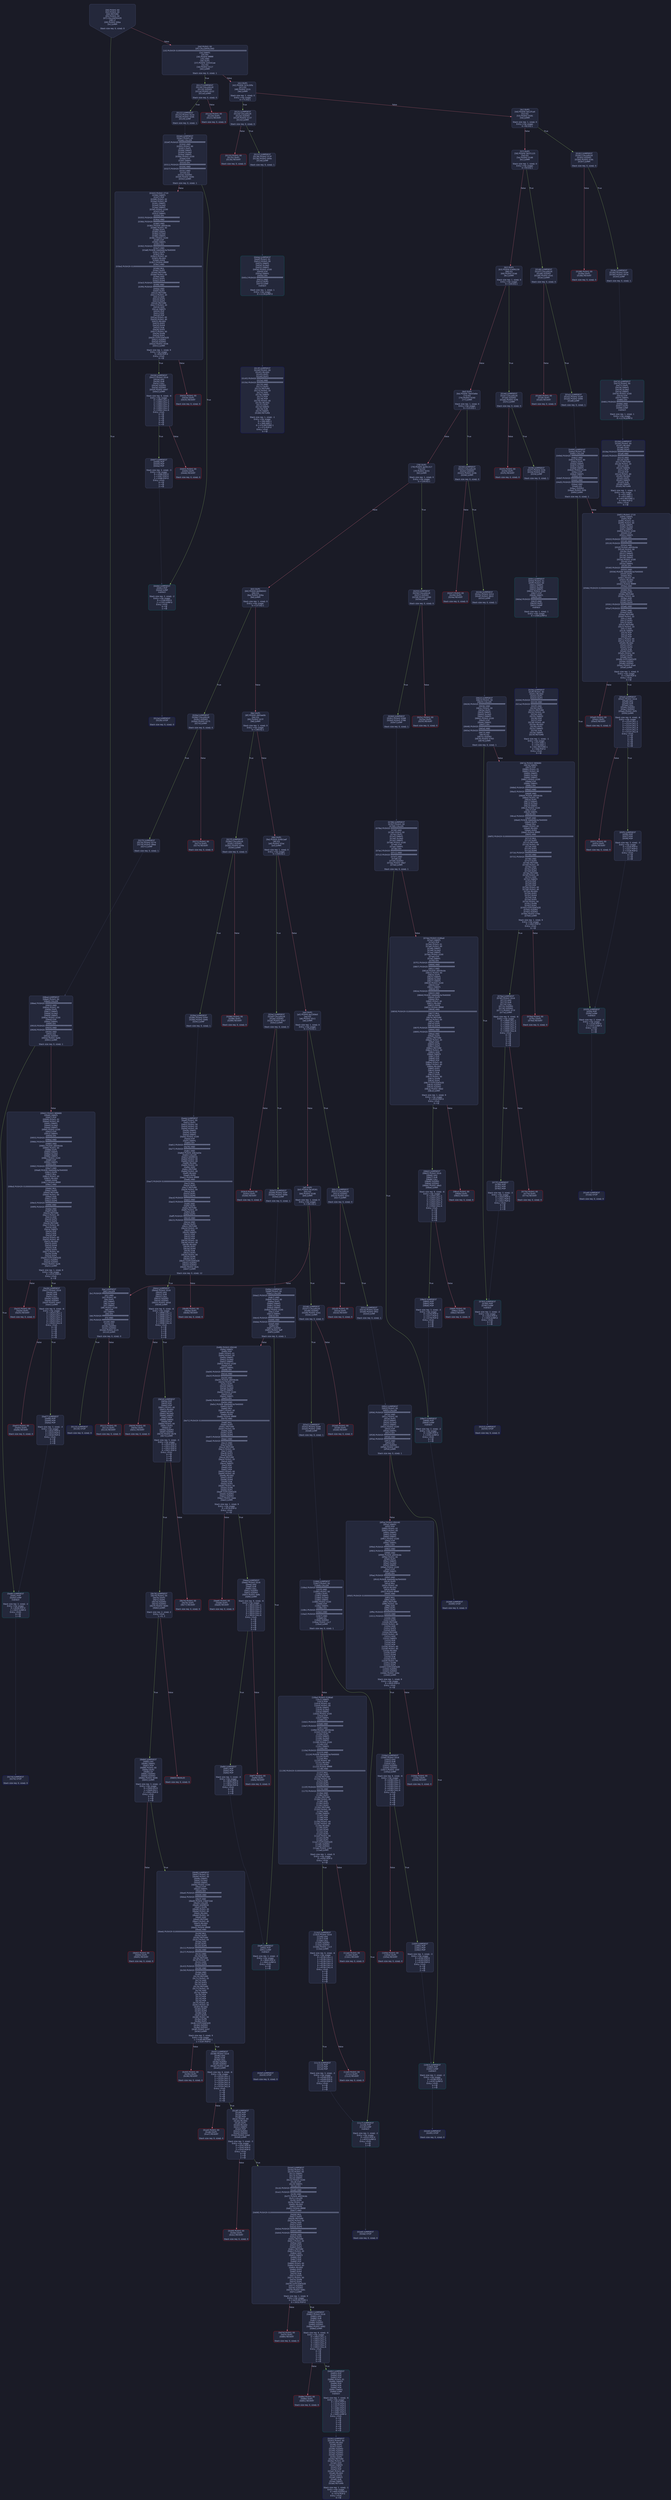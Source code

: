 digraph G {
    node [shape=box, style="filled, rounded", color="#565f89", fontcolor="#c0caf5", fontname="Helvetica", fillcolor="#24283b"];
    edge [color="#414868", fontcolor="#c0caf5", fontname="Helvetica"];
    bgcolor="#1a1b26";
    0 [ label = "[00] PUSH1 60
[02] PUSH1 40
[04] MSTORE
[05] PUSH1 04
[07] CALLDATASIZE
[08] LT
[09] PUSH2 00ba
[0c] JUMPI

Stack size req: 0, sizeΔ: 0
" shape = invhouse]
    1 [ label = "[0d] PUSH1 00
[0f] CALLDATALOAD
[10] PUSH29 0100000000000000000000000000000000000000000000000000000000
[2e] SWAP1
[2f] DIV
[30] PUSH4 ffffffff
[35] AND
[36] DUP1
[37] PUSH4 105541ae
[3c] EQ
[3d] PUSH2 0117
[40] JUMPI

Stack size req: 0, sizeΔ: 1
"]
    2 [ label = "[41] DUP1
[42] PUSH4 323c20fa
[47] EQ
[48] PUSH2 012c
[4b] JUMPI

Stack size req: 1, sizeΔ: 0
Entry->Op usage:
	0->71:EQ:1
"]
    3 [ label = "[4c] DUP1
[4d] PUSH4 4d12fca4
[52] EQ
[53] PUSH2 0181
[56] JUMPI

Stack size req: 1, sizeΔ: 0
Entry->Op usage:
	0->82:EQ:1
"]
    4 [ label = "[57] DUP1
[58] PUSH4 581f1125
[5d] EQ
[5e] PUSH2 01d6
[61] JUMPI

Stack size req: 1, sizeΔ: 0
Entry->Op usage:
	0->93:EQ:1
"]
    5 [ label = "[62] DUP1
[63] PUSH4 636f6159
[68] EQ
[69] PUSH2 01eb
[6c] JUMPI

Stack size req: 1, sizeΔ: 0
Entry->Op usage:
	0->104:EQ:1
"]
    6 [ label = "[6d] DUP1
[6e] PUSH4 7bb43e6e
[73] EQ
[74] PUSH2 0240
[77] JUMPI

Stack size req: 1, sizeΔ: 0
Entry->Op usage:
	0->115:EQ:1
"]
    7 [ label = "[78] DUP1
[79] PUSH4 aa391317
[7e] EQ
[7f] PUSH2 0255
[82] JUMPI

Stack size req: 1, sizeΔ: 0
Entry->Op usage:
	0->126:EQ:1
"]
    8 [ label = "[83] DUP1
[84] PUSH4 bb996043
[89] EQ
[8a] PUSH2 026a
[8d] JUMPI

Stack size req: 1, sizeΔ: 0
Entry->Op usage:
	0->137:EQ:1
"]
    9 [ label = "[8e] DUP1
[8f] PUSH4 c893ae0b
[94] EQ
[95] PUSH2 027f
[98] JUMPI

Stack size req: 1, sizeΔ: 0
Entry->Op usage:
	0->148:EQ:1
"]
    10 [ label = "[99] DUP1
[9a] PUSH4 d34b1aef
[9f] EQ
[a0] PUSH2 02ac
[a3] JUMPI

Stack size req: 1, sizeΔ: 0
Entry->Op usage:
	0->159:EQ:1
"]
    11 [ label = "[a4] DUP1
[a5] PUSH4 ee2269e5
[aa] EQ
[ab] PUSH2 02c1
[ae] JUMPI

Stack size req: 1, sizeΔ: 0
Entry->Op usage:
	0->170:EQ:1
"]
    12 [ label = "[af] DUP1
[b0] PUSH4 f6cdf281
[b5] EQ
[b6] PUSH2 02d6
[b9] JUMPI

Stack size req: 1, sizeΔ: 0
Entry->Op usage:
	0->181:EQ:1
"]
    13 [ label = "[ba] JUMPDEST
[bb] CALLER
[bc] PUSH20 ffffffffffffffffffffffffffffffffffffffff
[d1] AND
[d2] PUSH1 00
[d4] DUP1
[d5] SWAP1
[d6] SLOAD
[d7] SWAP1
[d8] PUSH2 0100
[db] EXP
[dc] SWAP1
[dd] DIV
[de] PUSH20 ffffffffffffffffffffffffffffffffffffffff
[f3] AND
[f4] PUSH20 ffffffffffffffffffffffffffffffffffffffff
[0109] AND
[010a] EQ
[010b] ISZERO
[010c] ISZERO
[010d] PUSH2 0115
[0110] JUMPI

Stack size req: 0, sizeΔ: 0
"]
    14 [ label = "[0111] PUSH1 00
[0113] DUP1
[0114] REVERT

Stack size req: 0, sizeΔ: 0
" color = "red"]
    15 [ label = "[0115] JUMPDEST
[0116] STOP

Stack size req: 0, sizeΔ: 0
" color = "darkblue"]
    16 [ label = "[0117] JUMPDEST
[0118] CALLVALUE
[0119] ISZERO
[011a] PUSH2 0122
[011d] JUMPI

Stack size req: 0, sizeΔ: 0
"]
    17 [ label = "[011e] PUSH1 00
[0120] DUP1
[0121] REVERT

Stack size req: 0, sizeΔ: 0
" color = "red"]
    18 [ label = "[0122] JUMPDEST
[0123] PUSH2 012a
[0126] PUSH2 02eb
[0129] JUMP

Stack size req: 0, sizeΔ: 1
"]
    19 [ label = "[012a] JUMPDEST
[012b] STOP

Stack size req: 0, sizeΔ: 0
" color = "darkblue"]
    20 [ label = "[012c] JUMPDEST
[012d] CALLVALUE
[012e] ISZERO
[012f] PUSH2 0137
[0132] JUMPI

Stack size req: 0, sizeΔ: 0
"]
    21 [ label = "[0133] PUSH1 00
[0135] DUP1
[0136] REVERT

Stack size req: 0, sizeΔ: 0
" color = "red"]
    22 [ label = "[0137] JUMPDEST
[0138] PUSH2 013f
[013b] PUSH2 044e
[013e] JUMP

Stack size req: 0, sizeΔ: 1
"]
    23 [ label = "[013f] JUMPDEST
[0140] PUSH1 40
[0142] MLOAD
[0143] DUP1
[0144] DUP3
[0145] PUSH20 ffffffffffffffffffffffffffffffffffffffff
[015a] AND
[015b] PUSH20 ffffffffffffffffffffffffffffffffffffffff
[0170] AND
[0171] DUP2
[0172] MSTORE
[0173] PUSH1 20
[0175] ADD
[0176] SWAP2
[0177] POP
[0178] POP
[0179] PUSH1 40
[017b] MLOAD
[017c] DUP1
[017d] SWAP2
[017e] SUB
[017f] SWAP1
[0180] RETURN

Stack size req: 1, sizeΔ: -1
Entry->Op usage:
	0->346:AND:1
	0->368:AND:1
	0->370:MSTORE:1
	0->375:POP:0
Entry->Exit:
	0->😵
" color = "darkblue"]
    24 [ label = "[0181] JUMPDEST
[0182] CALLVALUE
[0183] ISZERO
[0184] PUSH2 018c
[0187] JUMPI

Stack size req: 0, sizeΔ: 0
"]
    25 [ label = "[0188] PUSH1 00
[018a] DUP1
[018b] REVERT

Stack size req: 0, sizeΔ: 0
" color = "red"]
    26 [ label = "[018c] JUMPDEST
[018d] PUSH2 0194
[0190] PUSH2 0474
[0193] JUMP

Stack size req: 0, sizeΔ: 1
"]
    27 [ label = "[0194] JUMPDEST
[0195] PUSH1 40
[0197] MLOAD
[0198] DUP1
[0199] DUP3
[019a] PUSH20 ffffffffffffffffffffffffffffffffffffffff
[01af] AND
[01b0] PUSH20 ffffffffffffffffffffffffffffffffffffffff
[01c5] AND
[01c6] DUP2
[01c7] MSTORE
[01c8] PUSH1 20
[01ca] ADD
[01cb] SWAP2
[01cc] POP
[01cd] POP
[01ce] PUSH1 40
[01d0] MLOAD
[01d1] DUP1
[01d2] SWAP2
[01d3] SUB
[01d4] SWAP1
[01d5] RETURN

Stack size req: 1, sizeΔ: -1
Entry->Op usage:
	0->431:AND:1
	0->453:AND:1
	0->455:MSTORE:1
	0->460:POP:0
Entry->Exit:
	0->😵
" color = "darkblue"]
    28 [ label = "[01d6] JUMPDEST
[01d7] CALLVALUE
[01d8] ISZERO
[01d9] PUSH2 01e1
[01dc] JUMPI

Stack size req: 0, sizeΔ: 0
"]
    29 [ label = "[01dd] PUSH1 00
[01df] DUP1
[01e0] REVERT

Stack size req: 0, sizeΔ: 0
" color = "red"]
    30 [ label = "[01e1] JUMPDEST
[01e2] PUSH2 01e9
[01e5] PUSH2 0499
[01e8] JUMP

Stack size req: 0, sizeΔ: 1
"]
    31 [ label = "[01e9] JUMPDEST
[01ea] STOP

Stack size req: 0, sizeΔ: 0
" color = "darkblue"]
    32 [ label = "[01eb] JUMPDEST
[01ec] CALLVALUE
[01ed] ISZERO
[01ee] PUSH2 01f6
[01f1] JUMPI

Stack size req: 0, sizeΔ: 0
"]
    33 [ label = "[01f2] PUSH1 00
[01f4] DUP1
[01f5] REVERT

Stack size req: 0, sizeΔ: 0
" color = "red"]
    34 [ label = "[01f6] JUMPDEST
[01f7] PUSH2 01fe
[01fa] PUSH2 05fc
[01fd] JUMP

Stack size req: 0, sizeΔ: 1
"]
    35 [ label = "[01fe] JUMPDEST
[01ff] PUSH1 40
[0201] MLOAD
[0202] DUP1
[0203] DUP3
[0204] PUSH20 ffffffffffffffffffffffffffffffffffffffff
[0219] AND
[021a] PUSH20 ffffffffffffffffffffffffffffffffffffffff
[022f] AND
[0230] DUP2
[0231] MSTORE
[0232] PUSH1 20
[0234] ADD
[0235] SWAP2
[0236] POP
[0237] POP
[0238] PUSH1 40
[023a] MLOAD
[023b] DUP1
[023c] SWAP2
[023d] SUB
[023e] SWAP1
[023f] RETURN

Stack size req: 1, sizeΔ: -1
Entry->Op usage:
	0->537:AND:1
	0->559:AND:1
	0->561:MSTORE:1
	0->566:POP:0
Entry->Exit:
	0->😵
" color = "darkblue"]
    36 [ label = "[0240] JUMPDEST
[0241] CALLVALUE
[0242] ISZERO
[0243] PUSH2 024b
[0246] JUMPI

Stack size req: 0, sizeΔ: 0
"]
    37 [ label = "[0247] PUSH1 00
[0249] DUP1
[024a] REVERT

Stack size req: 0, sizeΔ: 0
" color = "red"]
    38 [ label = "[024b] JUMPDEST
[024c] PUSH2 0253
[024f] PUSH2 0622
[0252] JUMP

Stack size req: 0, sizeΔ: 1
"]
    39 [ label = "[0253] JUMPDEST
[0254] STOP

Stack size req: 0, sizeΔ: 0
" color = "darkblue"]
    40 [ label = "[0255] JUMPDEST
[0256] CALLVALUE
[0257] ISZERO
[0258] PUSH2 0260
[025b] JUMPI

Stack size req: 0, sizeΔ: 0
"]
    41 [ label = "[025c] PUSH1 00
[025e] DUP1
[025f] REVERT

Stack size req: 0, sizeΔ: 0
" color = "red"]
    42 [ label = "[0260] JUMPDEST
[0261] PUSH2 0268
[0264] PUSH2 0786
[0267] JUMP

Stack size req: 0, sizeΔ: 1
"]
    43 [ label = "[0268] JUMPDEST
[0269] STOP

Stack size req: 0, sizeΔ: 0
" color = "darkblue"]
    44 [ label = "[026a] JUMPDEST
[026b] CALLVALUE
[026c] ISZERO
[026d] PUSH2 0275
[0270] JUMPI

Stack size req: 0, sizeΔ: 0
"]
    45 [ label = "[0271] PUSH1 00
[0273] DUP1
[0274] REVERT

Stack size req: 0, sizeΔ: 0
" color = "red"]
    46 [ label = "[0275] JUMPDEST
[0276] PUSH2 027d
[0279] PUSH2 08ea
[027c] JUMP

Stack size req: 0, sizeΔ: 1
"]
    47 [ label = "[027d] JUMPDEST
[027e] STOP

Stack size req: 0, sizeΔ: 0
" color = "darkblue"]
    48 [ label = "[027f] JUMPDEST
[0280] CALLVALUE
[0281] ISZERO
[0282] PUSH2 028a
[0285] JUMPI

Stack size req: 0, sizeΔ: 0
"]
    49 [ label = "[0286] PUSH1 00
[0288] DUP1
[0289] REVERT

Stack size req: 0, sizeΔ: 0
" color = "red"]
    50 [ label = "[028a] JUMPDEST
[028b] PUSH2 0292
[028e] PUSH2 0a4e
[0291] JUMP

Stack size req: 0, sizeΔ: 1
"]
    51 [ label = "[0292] JUMPDEST
[0293] PUSH1 40
[0295] MLOAD
[0296] DUP1
[0297] DUP3
[0298] ISZERO
[0299] ISZERO
[029a] ISZERO
[029b] ISZERO
[029c] DUP2
[029d] MSTORE
[029e] PUSH1 20
[02a0] ADD
[02a1] SWAP2
[02a2] POP
[02a3] POP
[02a4] PUSH1 40
[02a6] MLOAD
[02a7] DUP1
[02a8] SWAP2
[02a9] SUB
[02aa] SWAP1
[02ab] RETURN

Stack size req: 1, sizeΔ: -1
Entry->Op usage:
	0->664:ISZERO:0
	0->674:POP:0
Entry->Exit:
	0->😵
" color = "darkblue"]
    52 [ label = "[02ac] JUMPDEST
[02ad] CALLVALUE
[02ae] ISZERO
[02af] PUSH2 02b7
[02b2] JUMPI

Stack size req: 0, sizeΔ: 0
"]
    53 [ label = "[02b3] PUSH1 00
[02b5] DUP1
[02b6] REVERT

Stack size req: 0, sizeΔ: 0
" color = "red"]
    54 [ label = "[02b7] JUMPDEST
[02b8] PUSH2 02bf
[02bb] PUSH2 0d9e
[02be] JUMP

Stack size req: 0, sizeΔ: 1
"]
    55 [ label = "[02bf] JUMPDEST
[02c0] STOP

Stack size req: 0, sizeΔ: 0
" color = "darkblue"]
    56 [ label = "[02c1] JUMPDEST
[02c2] CALLVALUE
[02c3] ISZERO
[02c4] PUSH2 02cc
[02c7] JUMPI

Stack size req: 0, sizeΔ: 0
"]
    57 [ label = "[02c8] PUSH1 00
[02ca] DUP1
[02cb] REVERT

Stack size req: 0, sizeΔ: 0
" color = "red"]
    58 [ label = "[02cc] JUMPDEST
[02cd] PUSH2 02d4
[02d0] PUSH2 0f02
[02d3] JUMP

Stack size req: 0, sizeΔ: 1
"]
    59 [ label = "[02d4] JUMPDEST
[02d5] STOP

Stack size req: 0, sizeΔ: 0
" color = "darkblue"]
    60 [ label = "[02d6] JUMPDEST
[02d7] CALLVALUE
[02d8] ISZERO
[02d9] PUSH2 02e1
[02dc] JUMPI

Stack size req: 0, sizeΔ: 0
"]
    61 [ label = "[02dd] PUSH1 00
[02df] DUP1
[02e0] REVERT

Stack size req: 0, sizeΔ: 0
" color = "red"]
    62 [ label = "[02e1] JUMPDEST
[02e2] PUSH2 02e9
[02e5] PUSH2 1066
[02e8] JUMP

Stack size req: 0, sizeΔ: 1
"]
    63 [ label = "[02e9] JUMPDEST
[02ea] STOP

Stack size req: 0, sizeΔ: 0
" color = "darkblue"]
    64 [ label = "[02eb] JUMPDEST
[02ec] PUSH1 00
[02ee] CALLER
[02ef] PUSH20 ffffffffffffffffffffffffffffffffffffffff
[0304] AND
[0305] PUSH1 00
[0307] DUP1
[0308] SWAP1
[0309] SLOAD
[030a] SWAP1
[030b] PUSH2 0100
[030e] EXP
[030f] SWAP1
[0310] DIV
[0311] PUSH20 ffffffffffffffffffffffffffffffffffffffff
[0326] AND
[0327] PUSH20 ffffffffffffffffffffffffffffffffffffffff
[033c] AND
[033d] EQ
[033e] ISZERO
[033f] PUSH2 044b
[0342] JUMPI

Stack size req: 0, sizeΔ: 1
"]
    65 [ label = "[0343] PUSH2 2710
[0346] SWAP1
[0347] POP
[0348] PUSH1 02
[034a] PUSH1 00
[034c] SWAP1
[034d] SLOAD
[034e] SWAP1
[034f] PUSH2 0100
[0352] EXP
[0353] SWAP1
[0354] DIV
[0355] PUSH20 ffffffffffffffffffffffffffffffffffffffff
[036a] AND
[036b] PUSH20 ffffffffffffffffffffffffffffffffffffffff
[0380] AND
[0381] PUSH4 a9059cbb
[0386] PUSH1 00
[0388] DUP1
[0389] SWAP1
[038a] SLOAD
[038b] SWAP1
[038c] PUSH2 0100
[038f] EXP
[0390] SWAP1
[0391] DIV
[0392] PUSH20 ffffffffffffffffffffffffffffffffffffffff
[03a7] AND
[03a8] PUSH8 0de0b6b3a7640000
[03b1] DUP5
[03b2] MUL
[03b3] PUSH1 40
[03b5] MLOAD
[03b6] DUP4
[03b7] PUSH4 ffffffff
[03bc] AND
[03bd] PUSH29 0100000000000000000000000000000000000000000000000000000000
[03db] MUL
[03dc] DUP2
[03dd] MSTORE
[03de] PUSH1 04
[03e0] ADD
[03e1] DUP1
[03e2] DUP4
[03e3] PUSH20 ffffffffffffffffffffffffffffffffffffffff
[03f8] AND
[03f9] PUSH20 ffffffffffffffffffffffffffffffffffffffff
[040e] AND
[040f] DUP2
[0410] MSTORE
[0411] PUSH1 20
[0413] ADD
[0414] DUP3
[0415] DUP2
[0416] MSTORE
[0417] PUSH1 20
[0419] ADD
[041a] SWAP3
[041b] POP
[041c] POP
[041d] POP
[041e] PUSH1 00
[0420] PUSH1 40
[0422] MLOAD
[0423] DUP1
[0424] DUP4
[0425] SUB
[0426] DUP2
[0427] PUSH1 00
[0429] DUP8
[042a] DUP1
[042b] EXTCODESIZE
[042c] ISZERO
[042d] ISZERO
[042e] PUSH2 0436
[0431] JUMPI

Stack size req: 1, sizeΔ: 9
Entry->Op usage:
	0->839:POP:0
Entry->Exit:
	0->😵
"]
    66 [ label = "[0432] PUSH1 00
[0434] DUP1
[0435] REVERT

Stack size req: 0, sizeΔ: 0
" color = "red"]
    67 [ label = "[0436] JUMPDEST
[0437] PUSH2 02c6
[043a] GAS
[043b] SUB
[043c] CALL
[043d] ISZERO
[043e] ISZERO
[043f] PUSH2 0447
[0442] JUMPI

Stack size req: 6, sizeΔ: -6
Entry->Op usage:
	0->1084:CALL:1
	1->1084:CALL:2
	2->1084:CALL:3
	3->1084:CALL:4
	4->1084:CALL:5
	5->1084:CALL:6
Entry->Exit:
	0->😵
	1->😵
	2->😵
	3->😵
	4->😵
	5->😵
"]
    68 [ label = "[0443] PUSH1 00
[0445] DUP1
[0446] REVERT

Stack size req: 0, sizeΔ: 0
" color = "red"]
    69 [ label = "[0447] JUMPDEST
[0448] POP
[0449] POP
[044a] POP

Stack size req: 3, sizeΔ: -3
Entry->Op usage:
	0->1096:POP:0
	1->1097:POP:0
	2->1098:POP:0
Entry->Exit:
	0->😵
	1->😵
	2->😵
"]
    70 [ label = "[044b] JUMPDEST
[044c] POP
[044d] JUMP
Indirect!

Stack size req: 2, sizeΔ: -2
Entry->Op usage:
	0->1100:POP:0
	1->1101:JUMP:0
Entry->Exit:
	0->😵
	1->😵
" color = "teal"]
    71 [ label = "[044e] JUMPDEST
[044f] PUSH1 02
[0451] PUSH1 00
[0453] SWAP1
[0454] SLOAD
[0455] SWAP1
[0456] PUSH2 0100
[0459] EXP
[045a] SWAP1
[045b] DIV
[045c] PUSH20 ffffffffffffffffffffffffffffffffffffffff
[0471] AND
[0472] DUP2
[0473] JUMP
Indirect!

Stack size req: 1, sizeΔ: 1
Entry->Op usage:
	0->1139:JUMP:0
" color = "teal"]
    72 [ label = "[0474] JUMPDEST
[0475] PUSH1 00
[0477] DUP1
[0478] SWAP1
[0479] SLOAD
[047a] SWAP1
[047b] PUSH2 0100
[047e] EXP
[047f] SWAP1
[0480] DIV
[0481] PUSH20 ffffffffffffffffffffffffffffffffffffffff
[0496] AND
[0497] DUP2
[0498] JUMP
Indirect!

Stack size req: 1, sizeΔ: 1
Entry->Op usage:
	0->1176:JUMP:0
" color = "teal"]
    73 [ label = "[0499] JUMPDEST
[049a] PUSH1 00
[049c] CALLER
[049d] PUSH20 ffffffffffffffffffffffffffffffffffffffff
[04b2] AND
[04b3] PUSH1 00
[04b5] DUP1
[04b6] SWAP1
[04b7] SLOAD
[04b8] SWAP1
[04b9] PUSH2 0100
[04bc] EXP
[04bd] SWAP1
[04be] DIV
[04bf] PUSH20 ffffffffffffffffffffffffffffffffffffffff
[04d4] AND
[04d5] PUSH20 ffffffffffffffffffffffffffffffffffffffff
[04ea] AND
[04eb] EQ
[04ec] ISZERO
[04ed] PUSH2 05f9
[04f0] JUMPI

Stack size req: 0, sizeΔ: 1
"]
    74 [ label = "[04f1] PUSH2 2710
[04f4] SWAP1
[04f5] POP
[04f6] PUSH1 01
[04f8] PUSH1 00
[04fa] SWAP1
[04fb] SLOAD
[04fc] SWAP1
[04fd] PUSH2 0100
[0500] EXP
[0501] SWAP1
[0502] DIV
[0503] PUSH20 ffffffffffffffffffffffffffffffffffffffff
[0518] AND
[0519] PUSH20 ffffffffffffffffffffffffffffffffffffffff
[052e] AND
[052f] PUSH4 a9059cbb
[0534] PUSH1 00
[0536] DUP1
[0537] SWAP1
[0538] SLOAD
[0539] SWAP1
[053a] PUSH2 0100
[053d] EXP
[053e] SWAP1
[053f] DIV
[0540] PUSH20 ffffffffffffffffffffffffffffffffffffffff
[0555] AND
[0556] PUSH8 0de0b6b3a7640000
[055f] DUP5
[0560] MUL
[0561] PUSH1 40
[0563] MLOAD
[0564] DUP4
[0565] PUSH4 ffffffff
[056a] AND
[056b] PUSH29 0100000000000000000000000000000000000000000000000000000000
[0589] MUL
[058a] DUP2
[058b] MSTORE
[058c] PUSH1 04
[058e] ADD
[058f] DUP1
[0590] DUP4
[0591] PUSH20 ffffffffffffffffffffffffffffffffffffffff
[05a6] AND
[05a7] PUSH20 ffffffffffffffffffffffffffffffffffffffff
[05bc] AND
[05bd] DUP2
[05be] MSTORE
[05bf] PUSH1 20
[05c1] ADD
[05c2] DUP3
[05c3] DUP2
[05c4] MSTORE
[05c5] PUSH1 20
[05c7] ADD
[05c8] SWAP3
[05c9] POP
[05ca] POP
[05cb] POP
[05cc] PUSH1 00
[05ce] PUSH1 40
[05d0] MLOAD
[05d1] DUP1
[05d2] DUP4
[05d3] SUB
[05d4] DUP2
[05d5] PUSH1 00
[05d7] DUP8
[05d8] DUP1
[05d9] EXTCODESIZE
[05da] ISZERO
[05db] ISZERO
[05dc] PUSH2 05e4
[05df] JUMPI

Stack size req: 1, sizeΔ: 9
Entry->Op usage:
	0->1269:POP:0
Entry->Exit:
	0->😵
"]
    75 [ label = "[05e0] PUSH1 00
[05e2] DUP1
[05e3] REVERT

Stack size req: 0, sizeΔ: 0
" color = "red"]
    76 [ label = "[05e4] JUMPDEST
[05e5] PUSH2 02c6
[05e8] GAS
[05e9] SUB
[05ea] CALL
[05eb] ISZERO
[05ec] ISZERO
[05ed] PUSH2 05f5
[05f0] JUMPI

Stack size req: 6, sizeΔ: -6
Entry->Op usage:
	0->1514:CALL:1
	1->1514:CALL:2
	2->1514:CALL:3
	3->1514:CALL:4
	4->1514:CALL:5
	5->1514:CALL:6
Entry->Exit:
	0->😵
	1->😵
	2->😵
	3->😵
	4->😵
	5->😵
"]
    77 [ label = "[05f1] PUSH1 00
[05f3] DUP1
[05f4] REVERT

Stack size req: 0, sizeΔ: 0
" color = "red"]
    78 [ label = "[05f5] JUMPDEST
[05f6] POP
[05f7] POP
[05f8] POP

Stack size req: 3, sizeΔ: -3
Entry->Op usage:
	0->1526:POP:0
	1->1527:POP:0
	2->1528:POP:0
Entry->Exit:
	0->😵
	1->😵
	2->😵
"]
    79 [ label = "[05f9] JUMPDEST
[05fa] POP
[05fb] JUMP
Indirect!

Stack size req: 2, sizeΔ: -2
Entry->Op usage:
	0->1530:POP:0
	1->1531:JUMP:0
Entry->Exit:
	0->😵
	1->😵
" color = "teal"]
    80 [ label = "[05fc] JUMPDEST
[05fd] PUSH1 01
[05ff] PUSH1 00
[0601] SWAP1
[0602] SLOAD
[0603] SWAP1
[0604] PUSH2 0100
[0607] EXP
[0608] SWAP1
[0609] DIV
[060a] PUSH20 ffffffffffffffffffffffffffffffffffffffff
[061f] AND
[0620] DUP2
[0621] JUMP
Indirect!

Stack size req: 1, sizeΔ: 1
Entry->Op usage:
	0->1569:JUMP:0
" color = "teal"]
    81 [ label = "[0622] JUMPDEST
[0623] PUSH1 00
[0625] CALLER
[0626] PUSH20 ffffffffffffffffffffffffffffffffffffffff
[063b] AND
[063c] PUSH1 00
[063e] DUP1
[063f] SWAP1
[0640] SLOAD
[0641] SWAP1
[0642] PUSH2 0100
[0645] EXP
[0646] SWAP1
[0647] DIV
[0648] PUSH20 ffffffffffffffffffffffffffffffffffffffff
[065d] AND
[065e] PUSH20 ffffffffffffffffffffffffffffffffffffffff
[0673] AND
[0674] EQ
[0675] ISZERO
[0676] PUSH2 0783
[0679] JUMPI

Stack size req: 0, sizeΔ: 1
"]
    82 [ label = "[067a] PUSH3 989680
[067e] SWAP1
[067f] POP
[0680] PUSH1 01
[0682] PUSH1 00
[0684] SWAP1
[0685] SLOAD
[0686] SWAP1
[0687] PUSH2 0100
[068a] EXP
[068b] SWAP1
[068c] DIV
[068d] PUSH20 ffffffffffffffffffffffffffffffffffffffff
[06a2] AND
[06a3] PUSH20 ffffffffffffffffffffffffffffffffffffffff
[06b8] AND
[06b9] PUSH4 a9059cbb
[06be] PUSH1 00
[06c0] DUP1
[06c1] SWAP1
[06c2] SLOAD
[06c3] SWAP1
[06c4] PUSH2 0100
[06c7] EXP
[06c8] SWAP1
[06c9] DIV
[06ca] PUSH20 ffffffffffffffffffffffffffffffffffffffff
[06df] AND
[06e0] PUSH8 0de0b6b3a7640000
[06e9] DUP5
[06ea] MUL
[06eb] PUSH1 40
[06ed] MLOAD
[06ee] DUP4
[06ef] PUSH4 ffffffff
[06f4] AND
[06f5] PUSH29 0100000000000000000000000000000000000000000000000000000000
[0713] MUL
[0714] DUP2
[0715] MSTORE
[0716] PUSH1 04
[0718] ADD
[0719] DUP1
[071a] DUP4
[071b] PUSH20 ffffffffffffffffffffffffffffffffffffffff
[0730] AND
[0731] PUSH20 ffffffffffffffffffffffffffffffffffffffff
[0746] AND
[0747] DUP2
[0748] MSTORE
[0749] PUSH1 20
[074b] ADD
[074c] DUP3
[074d] DUP2
[074e] MSTORE
[074f] PUSH1 20
[0751] ADD
[0752] SWAP3
[0753] POP
[0754] POP
[0755] POP
[0756] PUSH1 00
[0758] PUSH1 40
[075a] MLOAD
[075b] DUP1
[075c] DUP4
[075d] SUB
[075e] DUP2
[075f] PUSH1 00
[0761] DUP8
[0762] DUP1
[0763] EXTCODESIZE
[0764] ISZERO
[0765] ISZERO
[0766] PUSH2 076e
[0769] JUMPI

Stack size req: 1, sizeΔ: 9
Entry->Op usage:
	0->1663:POP:0
Entry->Exit:
	0->😵
"]
    83 [ label = "[076a] PUSH1 00
[076c] DUP1
[076d] REVERT

Stack size req: 0, sizeΔ: 0
" color = "red"]
    84 [ label = "[076e] JUMPDEST
[076f] PUSH2 02c6
[0772] GAS
[0773] SUB
[0774] CALL
[0775] ISZERO
[0776] ISZERO
[0777] PUSH2 077f
[077a] JUMPI

Stack size req: 6, sizeΔ: -6
Entry->Op usage:
	0->1908:CALL:1
	1->1908:CALL:2
	2->1908:CALL:3
	3->1908:CALL:4
	4->1908:CALL:5
	5->1908:CALL:6
Entry->Exit:
	0->😵
	1->😵
	2->😵
	3->😵
	4->😵
	5->😵
"]
    85 [ label = "[077b] PUSH1 00
[077d] DUP1
[077e] REVERT

Stack size req: 0, sizeΔ: 0
" color = "red"]
    86 [ label = "[077f] JUMPDEST
[0780] POP
[0781] POP
[0782] POP

Stack size req: 3, sizeΔ: -3
Entry->Op usage:
	0->1920:POP:0
	1->1921:POP:0
	2->1922:POP:0
Entry->Exit:
	0->😵
	1->😵
	2->😵
"]
    87 [ label = "[0783] JUMPDEST
[0784] POP
[0785] JUMP
Indirect!

Stack size req: 2, sizeΔ: -2
Entry->Op usage:
	0->1924:POP:0
	1->1925:JUMP:0
Entry->Exit:
	0->😵
	1->😵
" color = "teal"]
    88 [ label = "[0786] JUMPDEST
[0787] PUSH1 00
[0789] CALLER
[078a] PUSH20 ffffffffffffffffffffffffffffffffffffffff
[079f] AND
[07a0] PUSH1 00
[07a2] DUP1
[07a3] SWAP1
[07a4] SLOAD
[07a5] SWAP1
[07a6] PUSH2 0100
[07a9] EXP
[07aa] SWAP1
[07ab] DIV
[07ac] PUSH20 ffffffffffffffffffffffffffffffffffffffff
[07c1] AND
[07c2] PUSH20 ffffffffffffffffffffffffffffffffffffffff
[07d7] AND
[07d8] EQ
[07d9] ISZERO
[07da] PUSH2 08e7
[07dd] JUMPI

Stack size req: 0, sizeΔ: 1
"]
    89 [ label = "[07de] PUSH3 0186a0
[07e2] SWAP1
[07e3] POP
[07e4] PUSH1 01
[07e6] PUSH1 00
[07e8] SWAP1
[07e9] SLOAD
[07ea] SWAP1
[07eb] PUSH2 0100
[07ee] EXP
[07ef] SWAP1
[07f0] DIV
[07f1] PUSH20 ffffffffffffffffffffffffffffffffffffffff
[0806] AND
[0807] PUSH20 ffffffffffffffffffffffffffffffffffffffff
[081c] AND
[081d] PUSH4 a9059cbb
[0822] PUSH1 00
[0824] DUP1
[0825] SWAP1
[0826] SLOAD
[0827] SWAP1
[0828] PUSH2 0100
[082b] EXP
[082c] SWAP1
[082d] DIV
[082e] PUSH20 ffffffffffffffffffffffffffffffffffffffff
[0843] AND
[0844] PUSH8 0de0b6b3a7640000
[084d] DUP5
[084e] MUL
[084f] PUSH1 40
[0851] MLOAD
[0852] DUP4
[0853] PUSH4 ffffffff
[0858] AND
[0859] PUSH29 0100000000000000000000000000000000000000000000000000000000
[0877] MUL
[0878] DUP2
[0879] MSTORE
[087a] PUSH1 04
[087c] ADD
[087d] DUP1
[087e] DUP4
[087f] PUSH20 ffffffffffffffffffffffffffffffffffffffff
[0894] AND
[0895] PUSH20 ffffffffffffffffffffffffffffffffffffffff
[08aa] AND
[08ab] DUP2
[08ac] MSTORE
[08ad] PUSH1 20
[08af] ADD
[08b0] DUP3
[08b1] DUP2
[08b2] MSTORE
[08b3] PUSH1 20
[08b5] ADD
[08b6] SWAP3
[08b7] POP
[08b8] POP
[08b9] POP
[08ba] PUSH1 00
[08bc] PUSH1 40
[08be] MLOAD
[08bf] DUP1
[08c0] DUP4
[08c1] SUB
[08c2] DUP2
[08c3] PUSH1 00
[08c5] DUP8
[08c6] DUP1
[08c7] EXTCODESIZE
[08c8] ISZERO
[08c9] ISZERO
[08ca] PUSH2 08d2
[08cd] JUMPI

Stack size req: 1, sizeΔ: 9
Entry->Op usage:
	0->2019:POP:0
Entry->Exit:
	0->😵
"]
    90 [ label = "[08ce] PUSH1 00
[08d0] DUP1
[08d1] REVERT

Stack size req: 0, sizeΔ: 0
" color = "red"]
    91 [ label = "[08d2] JUMPDEST
[08d3] PUSH2 02c6
[08d6] GAS
[08d7] SUB
[08d8] CALL
[08d9] ISZERO
[08da] ISZERO
[08db] PUSH2 08e3
[08de] JUMPI

Stack size req: 6, sizeΔ: -6
Entry->Op usage:
	0->2264:CALL:1
	1->2264:CALL:2
	2->2264:CALL:3
	3->2264:CALL:4
	4->2264:CALL:5
	5->2264:CALL:6
Entry->Exit:
	0->😵
	1->😵
	2->😵
	3->😵
	4->😵
	5->😵
"]
    92 [ label = "[08df] PUSH1 00
[08e1] DUP1
[08e2] REVERT

Stack size req: 0, sizeΔ: 0
" color = "red"]
    93 [ label = "[08e3] JUMPDEST
[08e4] POP
[08e5] POP
[08e6] POP

Stack size req: 3, sizeΔ: -3
Entry->Op usage:
	0->2276:POP:0
	1->2277:POP:0
	2->2278:POP:0
Entry->Exit:
	0->😵
	1->😵
	2->😵
"]
    94 [ label = "[08e7] JUMPDEST
[08e8] POP
[08e9] JUMP
Indirect!

Stack size req: 2, sizeΔ: -2
Entry->Op usage:
	0->2280:POP:0
	1->2281:JUMP:0
Entry->Exit:
	0->😵
	1->😵
" color = "teal"]
    95 [ label = "[08ea] JUMPDEST
[08eb] PUSH1 00
[08ed] CALLER
[08ee] PUSH20 ffffffffffffffffffffffffffffffffffffffff
[0903] AND
[0904] PUSH1 00
[0906] DUP1
[0907] SWAP1
[0908] SLOAD
[0909] SWAP1
[090a] PUSH2 0100
[090d] EXP
[090e] SWAP1
[090f] DIV
[0910] PUSH20 ffffffffffffffffffffffffffffffffffffffff
[0925] AND
[0926] PUSH20 ffffffffffffffffffffffffffffffffffffffff
[093b] AND
[093c] EQ
[093d] ISZERO
[093e] PUSH2 0a4b
[0941] JUMPI

Stack size req: 0, sizeΔ: 1
"]
    96 [ label = "[0942] PUSH3 989680
[0946] SWAP1
[0947] POP
[0948] PUSH1 02
[094a] PUSH1 00
[094c] SWAP1
[094d] SLOAD
[094e] SWAP1
[094f] PUSH2 0100
[0952] EXP
[0953] SWAP1
[0954] DIV
[0955] PUSH20 ffffffffffffffffffffffffffffffffffffffff
[096a] AND
[096b] PUSH20 ffffffffffffffffffffffffffffffffffffffff
[0980] AND
[0981] PUSH4 a9059cbb
[0986] PUSH1 00
[0988] DUP1
[0989] SWAP1
[098a] SLOAD
[098b] SWAP1
[098c] PUSH2 0100
[098f] EXP
[0990] SWAP1
[0991] DIV
[0992] PUSH20 ffffffffffffffffffffffffffffffffffffffff
[09a7] AND
[09a8] PUSH8 0de0b6b3a7640000
[09b1] DUP5
[09b2] MUL
[09b3] PUSH1 40
[09b5] MLOAD
[09b6] DUP4
[09b7] PUSH4 ffffffff
[09bc] AND
[09bd] PUSH29 0100000000000000000000000000000000000000000000000000000000
[09db] MUL
[09dc] DUP2
[09dd] MSTORE
[09de] PUSH1 04
[09e0] ADD
[09e1] DUP1
[09e2] DUP4
[09e3] PUSH20 ffffffffffffffffffffffffffffffffffffffff
[09f8] AND
[09f9] PUSH20 ffffffffffffffffffffffffffffffffffffffff
[0a0e] AND
[0a0f] DUP2
[0a10] MSTORE
[0a11] PUSH1 20
[0a13] ADD
[0a14] DUP3
[0a15] DUP2
[0a16] MSTORE
[0a17] PUSH1 20
[0a19] ADD
[0a1a] SWAP3
[0a1b] POP
[0a1c] POP
[0a1d] POP
[0a1e] PUSH1 00
[0a20] PUSH1 40
[0a22] MLOAD
[0a23] DUP1
[0a24] DUP4
[0a25] SUB
[0a26] DUP2
[0a27] PUSH1 00
[0a29] DUP8
[0a2a] DUP1
[0a2b] EXTCODESIZE
[0a2c] ISZERO
[0a2d] ISZERO
[0a2e] PUSH2 0a36
[0a31] JUMPI

Stack size req: 1, sizeΔ: 9
Entry->Op usage:
	0->2375:POP:0
Entry->Exit:
	0->😵
"]
    97 [ label = "[0a32] PUSH1 00
[0a34] DUP1
[0a35] REVERT

Stack size req: 0, sizeΔ: 0
" color = "red"]
    98 [ label = "[0a36] JUMPDEST
[0a37] PUSH2 02c6
[0a3a] GAS
[0a3b] SUB
[0a3c] CALL
[0a3d] ISZERO
[0a3e] ISZERO
[0a3f] PUSH2 0a47
[0a42] JUMPI

Stack size req: 6, sizeΔ: -6
Entry->Op usage:
	0->2620:CALL:1
	1->2620:CALL:2
	2->2620:CALL:3
	3->2620:CALL:4
	4->2620:CALL:5
	5->2620:CALL:6
Entry->Exit:
	0->😵
	1->😵
	2->😵
	3->😵
	4->😵
	5->😵
"]
    99 [ label = "[0a43] PUSH1 00
[0a45] DUP1
[0a46] REVERT

Stack size req: 0, sizeΔ: 0
" color = "red"]
    100 [ label = "[0a47] JUMPDEST
[0a48] POP
[0a49] POP
[0a4a] POP

Stack size req: 3, sizeΔ: -3
Entry->Op usage:
	0->2632:POP:0
	1->2633:POP:0
	2->2634:POP:0
Entry->Exit:
	0->😵
	1->😵
	2->😵
"]
    101 [ label = "[0a4b] JUMPDEST
[0a4c] POP
[0a4d] JUMP
Indirect!

Stack size req: 2, sizeΔ: -2
Entry->Op usage:
	0->2636:POP:0
	1->2637:JUMP:0
Entry->Exit:
	0->😵
	1->😵
" color = "teal"]
    102 [ label = "[0a4e] JUMPDEST
[0a4f] PUSH1 00
[0a51] DUP1
[0a52] PUSH1 00
[0a54] PUSH1 02
[0a56] PUSH1 00
[0a58] SWAP1
[0a59] SLOAD
[0a5a] SWAP1
[0a5b] PUSH2 0100
[0a5e] EXP
[0a5f] SWAP1
[0a60] DIV
[0a61] PUSH20 ffffffffffffffffffffffffffffffffffffffff
[0a76] AND
[0a77] PUSH20 ffffffffffffffffffffffffffffffffffffffff
[0a8c] AND
[0a8d] PUSH4 dd62ed3e
[0a92] CALLER
[0a93] ADDRESS
[0a94] PUSH1 00
[0a96] PUSH1 40
[0a98] MLOAD
[0a99] PUSH1 20
[0a9b] ADD
[0a9c] MSTORE
[0a9d] PUSH1 40
[0a9f] MLOAD
[0aa0] DUP4
[0aa1] PUSH4 ffffffff
[0aa6] AND
[0aa7] PUSH29 0100000000000000000000000000000000000000000000000000000000
[0ac5] MUL
[0ac6] DUP2
[0ac7] MSTORE
[0ac8] PUSH1 04
[0aca] ADD
[0acb] DUP1
[0acc] DUP4
[0acd] PUSH20 ffffffffffffffffffffffffffffffffffffffff
[0ae2] AND
[0ae3] PUSH20 ffffffffffffffffffffffffffffffffffffffff
[0af8] AND
[0af9] DUP2
[0afa] MSTORE
[0afb] PUSH1 20
[0afd] ADD
[0afe] DUP3
[0aff] PUSH20 ffffffffffffffffffffffffffffffffffffffff
[0b14] AND
[0b15] PUSH20 ffffffffffffffffffffffffffffffffffffffff
[0b2a] AND
[0b2b] DUP2
[0b2c] MSTORE
[0b2d] PUSH1 20
[0b2f] ADD
[0b30] SWAP3
[0b31] POP
[0b32] POP
[0b33] POP
[0b34] PUSH1 20
[0b36] PUSH1 40
[0b38] MLOAD
[0b39] DUP1
[0b3a] DUP4
[0b3b] SUB
[0b3c] DUP2
[0b3d] PUSH1 00
[0b3f] DUP8
[0b40] DUP1
[0b41] EXTCODESIZE
[0b42] ISZERO
[0b43] ISZERO
[0b44] PUSH2 0b4c
[0b47] JUMPI

Stack size req: 0, sizeΔ: 12
"]
    103 [ label = "[0b48] PUSH1 00
[0b4a] DUP1
[0b4b] REVERT

Stack size req: 0, sizeΔ: 0
" color = "red"]
    104 [ label = "[0b4c] JUMPDEST
[0b4d] PUSH2 02c6
[0b50] GAS
[0b51] SUB
[0b52] CALL
[0b53] ISZERO
[0b54] ISZERO
[0b55] PUSH2 0b5d
[0b58] JUMPI

Stack size req: 6, sizeΔ: -6
Entry->Op usage:
	0->2898:CALL:1
	1->2898:CALL:2
	2->2898:CALL:3
	3->2898:CALL:4
	4->2898:CALL:5
	5->2898:CALL:6
Entry->Exit:
	0->😵
	1->😵
	2->😵
	3->😵
	4->😵
	5->😵
"]
    105 [ label = "[0b59] PUSH1 00
[0b5b] DUP1
[0b5c] REVERT

Stack size req: 0, sizeΔ: 0
" color = "red"]
    106 [ label = "[0b5d] JUMPDEST
[0b5e] POP
[0b5f] POP
[0b60] POP
[0b61] PUSH1 40
[0b63] MLOAD
[0b64] DUP1
[0b65] MLOAD
[0b66] SWAP1
[0b67] POP
[0b68] SWAP2
[0b69] POP
[0b6a] PUSH1 00
[0b6c] DUP3
[0b6d] GT
[0b6e] ISZERO
[0b6f] ISZERO
[0b70] PUSH2 0b78
[0b73] JUMPI

Stack size req: 5, sizeΔ: -3
Entry->Op usage:
	0->2910:POP:0
	1->2911:POP:0
	2->2912:POP:0
	4->2921:POP:0
Entry->Exit:
	0->😵
	1->😵
	2->😵
	4->😵
"]
    107 [ label = "[0b74] PUSH1 00
[0b76] DUP1
[0b77] REVERT

Stack size req: 0, sizeΔ: 0
" color = "red"]
    108 [ label = "[0b78] JUMPDEST
[0b79] PUSH1 04
[0b7b] DUP3
[0b7c] DUP2
[0b7d] ISZERO
[0b7e] ISZERO
[0b7f] PUSH2 0b84
[0b82] JUMPI

Stack size req: 2, sizeΔ: 2
Entry->Exit:
	1->0, 3
"]
    109 [ label = "[0b83] INVALID

Stack size req: 0, sizeΔ: 0
" color = "red"]
    110 [ label = "[0b84] JUMPDEST
[0b85] DIV
[0b86] SWAP1
[0b87] POP
[0b88] PUSH1 00
[0b8a] DUP2
[0b8b] GT
[0b8c] ISZERO
[0b8d] ISZERO
[0b8e] PUSH2 0b96
[0b91] JUMPI

Stack size req: 3, sizeΔ: -2
Entry->Op usage:
	0->2949:DIV:0
	1->2949:DIV:1
	2->2951:POP:0
Entry->Exit:
	0->😵
	1->😵
	2->😵
"]
    111 [ label = "[0b92] PUSH1 00
[0b94] DUP1
[0b95] REVERT

Stack size req: 0, sizeΔ: 0
" color = "red"]
    112 [ label = "[0b96] JUMPDEST
[0b97] PUSH1 02
[0b99] PUSH1 00
[0b9b] SWAP1
[0b9c] SLOAD
[0b9d] SWAP1
[0b9e] PUSH2 0100
[0ba1] EXP
[0ba2] SWAP1
[0ba3] DIV
[0ba4] PUSH20 ffffffffffffffffffffffffffffffffffffffff
[0bb9] AND
[0bba] PUSH20 ffffffffffffffffffffffffffffffffffffffff
[0bcf] AND
[0bd0] PUSH4 23b872dd
[0bd5] CALLER
[0bd6] ADDRESS
[0bd7] DUP6
[0bd8] PUSH1 00
[0bda] PUSH1 40
[0bdc] MLOAD
[0bdd] PUSH1 20
[0bdf] ADD
[0be0] MSTORE
[0be1] PUSH1 40
[0be3] MLOAD
[0be4] DUP5
[0be5] PUSH4 ffffffff
[0bea] AND
[0beb] PUSH29 0100000000000000000000000000000000000000000000000000000000
[0c09] MUL
[0c0a] DUP2
[0c0b] MSTORE
[0c0c] PUSH1 04
[0c0e] ADD
[0c0f] DUP1
[0c10] DUP5
[0c11] PUSH20 ffffffffffffffffffffffffffffffffffffffff
[0c26] AND
[0c27] PUSH20 ffffffffffffffffffffffffffffffffffffffff
[0c3c] AND
[0c3d] DUP2
[0c3e] MSTORE
[0c3f] PUSH1 20
[0c41] ADD
[0c42] DUP4
[0c43] PUSH20 ffffffffffffffffffffffffffffffffffffffff
[0c58] AND
[0c59] PUSH20 ffffffffffffffffffffffffffffffffffffffff
[0c6e] AND
[0c6f] DUP2
[0c70] MSTORE
[0c71] PUSH1 20
[0c73] ADD
[0c74] DUP3
[0c75] DUP2
[0c76] MSTORE
[0c77] PUSH1 20
[0c79] ADD
[0c7a] SWAP4
[0c7b] POP
[0c7c] POP
[0c7d] POP
[0c7e] POP
[0c7f] PUSH1 20
[0c81] PUSH1 40
[0c83] MLOAD
[0c84] DUP1
[0c85] DUP4
[0c86] SUB
[0c87] DUP2
[0c88] PUSH1 00
[0c8a] DUP8
[0c8b] DUP1
[0c8c] EXTCODESIZE
[0c8d] ISZERO
[0c8e] ISZERO
[0c8f] PUSH2 0c97
[0c92] JUMPI

Stack size req: 2, sizeΔ: 9
Entry->Op usage:
	1->3190:MSTORE:1
	1->3197:POP:0
"]
    113 [ label = "[0c93] PUSH1 00
[0c95] DUP1
[0c96] REVERT

Stack size req: 0, sizeΔ: 0
" color = "red"]
    114 [ label = "[0c97] JUMPDEST
[0c98] PUSH2 02c6
[0c9b] GAS
[0c9c] SUB
[0c9d] CALL
[0c9e] ISZERO
[0c9f] ISZERO
[0ca0] PUSH2 0ca8
[0ca3] JUMPI

Stack size req: 6, sizeΔ: -6
Entry->Op usage:
	0->3229:CALL:1
	1->3229:CALL:2
	2->3229:CALL:3
	3->3229:CALL:4
	4->3229:CALL:5
	5->3229:CALL:6
Entry->Exit:
	0->😵
	1->😵
	2->😵
	3->😵
	4->😵
	5->😵
"]
    115 [ label = "[0ca4] PUSH1 00
[0ca6] DUP1
[0ca7] REVERT

Stack size req: 0, sizeΔ: 0
" color = "red"]
    116 [ label = "[0ca8] JUMPDEST
[0ca9] POP
[0caa] POP
[0cab] POP
[0cac] PUSH1 40
[0cae] MLOAD
[0caf] DUP1
[0cb0] MLOAD
[0cb1] SWAP1
[0cb2] POP
[0cb3] ISZERO
[0cb4] ISZERO
[0cb5] PUSH2 0cbd
[0cb8] JUMPI

Stack size req: 3, sizeΔ: -3
Entry->Op usage:
	0->3241:POP:0
	1->3242:POP:0
	2->3243:POP:0
Entry->Exit:
	0->😵
	1->😵
	2->😵
"]
    117 [ label = "[0cb9] PUSH1 00
[0cbb] DUP1
[0cbc] REVERT

Stack size req: 0, sizeΔ: 0
" color = "red"]
    118 [ label = "[0cbd] JUMPDEST
[0cbe] PUSH1 01
[0cc0] PUSH1 00
[0cc2] SWAP1
[0cc3] SLOAD
[0cc4] SWAP1
[0cc5] PUSH2 0100
[0cc8] EXP
[0cc9] SWAP1
[0cca] DIV
[0ccb] PUSH20 ffffffffffffffffffffffffffffffffffffffff
[0ce0] AND
[0ce1] PUSH20 ffffffffffffffffffffffffffffffffffffffff
[0cf6] AND
[0cf7] PUSH4 a9059cbb
[0cfc] CALLER
[0cfd] DUP4
[0cfe] PUSH1 40
[0d00] MLOAD
[0d01] DUP4
[0d02] PUSH4 ffffffff
[0d07] AND
[0d08] PUSH29 0100000000000000000000000000000000000000000000000000000000
[0d26] MUL
[0d27] DUP2
[0d28] MSTORE
[0d29] PUSH1 04
[0d2b] ADD
[0d2c] DUP1
[0d2d] DUP4
[0d2e] PUSH20 ffffffffffffffffffffffffffffffffffffffff
[0d43] AND
[0d44] PUSH20 ffffffffffffffffffffffffffffffffffffffff
[0d59] AND
[0d5a] DUP2
[0d5b] MSTORE
[0d5c] PUSH1 20
[0d5e] ADD
[0d5f] DUP3
[0d60] DUP2
[0d61] MSTORE
[0d62] PUSH1 20
[0d64] ADD
[0d65] SWAP3
[0d66] POP
[0d67] POP
[0d68] POP
[0d69] PUSH1 00
[0d6b] PUSH1 40
[0d6d] MLOAD
[0d6e] DUP1
[0d6f] DUP4
[0d70] SUB
[0d71] DUP2
[0d72] PUSH1 00
[0d74] DUP8
[0d75] DUP1
[0d76] EXTCODESIZE
[0d77] ISZERO
[0d78] ISZERO
[0d79] PUSH2 0d81
[0d7c] JUMPI

Stack size req: 1, sizeΔ: 9
Entry->Op usage:
	0->3425:MSTORE:1
	0->3432:POP:0
"]
    119 [ label = "[0d7d] PUSH1 00
[0d7f] DUP1
[0d80] REVERT

Stack size req: 0, sizeΔ: 0
" color = "red"]
    120 [ label = "[0d81] JUMPDEST
[0d82] PUSH2 02c6
[0d85] GAS
[0d86] SUB
[0d87] CALL
[0d88] ISZERO
[0d89] ISZERO
[0d8a] PUSH2 0d92
[0d8d] JUMPI

Stack size req: 6, sizeΔ: -6
Entry->Op usage:
	0->3463:CALL:1
	1->3463:CALL:2
	2->3463:CALL:3
	3->3463:CALL:4
	4->3463:CALL:5
	5->3463:CALL:6
Entry->Exit:
	0->😵
	1->😵
	2->😵
	3->😵
	4->😵
	5->😵
"]
    121 [ label = "[0d8e] PUSH1 00
[0d90] DUP1
[0d91] REVERT

Stack size req: 0, sizeΔ: 0
" color = "red"]
    122 [ label = "[0d92] JUMPDEST
[0d93] POP
[0d94] POP
[0d95] POP
[0d96] PUSH1 01
[0d98] SWAP3
[0d99] POP
[0d9a] POP
[0d9b] POP
[0d9c] SWAP1
[0d9d] JUMP
Indirect!

Stack size req: 7, sizeΔ: -6
Entry->Op usage:
	0->3475:POP:0
	1->3476:POP:0
	2->3477:POP:0
	3->3482:POP:0
	4->3483:POP:0
	5->3481:POP:0
	6->3485:JUMP:0
Entry->Exit:
	0->😵
	1->😵
	2->😵
	3->😵
	4->😵
	5->😵
	6->😵
" color = "teal"]
    123 [ label = "[0d9e] JUMPDEST
[0d9f] PUSH1 00
[0da1] CALLER
[0da2] PUSH20 ffffffffffffffffffffffffffffffffffffffff
[0db7] AND
[0db8] PUSH1 00
[0dba] DUP1
[0dbb] SWAP1
[0dbc] SLOAD
[0dbd] SWAP1
[0dbe] PUSH2 0100
[0dc1] EXP
[0dc2] SWAP1
[0dc3] DIV
[0dc4] PUSH20 ffffffffffffffffffffffffffffffffffffffff
[0dd9] AND
[0dda] PUSH20 ffffffffffffffffffffffffffffffffffffffff
[0def] AND
[0df0] EQ
[0df1] ISZERO
[0df2] PUSH2 0eff
[0df5] JUMPI

Stack size req: 0, sizeΔ: 1
"]
    124 [ label = "[0df6] PUSH3 0f4240
[0dfa] SWAP1
[0dfb] POP
[0dfc] PUSH1 01
[0dfe] PUSH1 00
[0e00] SWAP1
[0e01] SLOAD
[0e02] SWAP1
[0e03] PUSH2 0100
[0e06] EXP
[0e07] SWAP1
[0e08] DIV
[0e09] PUSH20 ffffffffffffffffffffffffffffffffffffffff
[0e1e] AND
[0e1f] PUSH20 ffffffffffffffffffffffffffffffffffffffff
[0e34] AND
[0e35] PUSH4 a9059cbb
[0e3a] PUSH1 00
[0e3c] DUP1
[0e3d] SWAP1
[0e3e] SLOAD
[0e3f] SWAP1
[0e40] PUSH2 0100
[0e43] EXP
[0e44] SWAP1
[0e45] DIV
[0e46] PUSH20 ffffffffffffffffffffffffffffffffffffffff
[0e5b] AND
[0e5c] PUSH8 0de0b6b3a7640000
[0e65] DUP5
[0e66] MUL
[0e67] PUSH1 40
[0e69] MLOAD
[0e6a] DUP4
[0e6b] PUSH4 ffffffff
[0e70] AND
[0e71] PUSH29 0100000000000000000000000000000000000000000000000000000000
[0e8f] MUL
[0e90] DUP2
[0e91] MSTORE
[0e92] PUSH1 04
[0e94] ADD
[0e95] DUP1
[0e96] DUP4
[0e97] PUSH20 ffffffffffffffffffffffffffffffffffffffff
[0eac] AND
[0ead] PUSH20 ffffffffffffffffffffffffffffffffffffffff
[0ec2] AND
[0ec3] DUP2
[0ec4] MSTORE
[0ec5] PUSH1 20
[0ec7] ADD
[0ec8] DUP3
[0ec9] DUP2
[0eca] MSTORE
[0ecb] PUSH1 20
[0ecd] ADD
[0ece] SWAP3
[0ecf] POP
[0ed0] POP
[0ed1] POP
[0ed2] PUSH1 00
[0ed4] PUSH1 40
[0ed6] MLOAD
[0ed7] DUP1
[0ed8] DUP4
[0ed9] SUB
[0eda] DUP2
[0edb] PUSH1 00
[0edd] DUP8
[0ede] DUP1
[0edf] EXTCODESIZE
[0ee0] ISZERO
[0ee1] ISZERO
[0ee2] PUSH2 0eea
[0ee5] JUMPI

Stack size req: 1, sizeΔ: 9
Entry->Op usage:
	0->3579:POP:0
Entry->Exit:
	0->😵
"]
    125 [ label = "[0ee6] PUSH1 00
[0ee8] DUP1
[0ee9] REVERT

Stack size req: 0, sizeΔ: 0
" color = "red"]
    126 [ label = "[0eea] JUMPDEST
[0eeb] PUSH2 02c6
[0eee] GAS
[0eef] SUB
[0ef0] CALL
[0ef1] ISZERO
[0ef2] ISZERO
[0ef3] PUSH2 0efb
[0ef6] JUMPI

Stack size req: 6, sizeΔ: -6
Entry->Op usage:
	0->3824:CALL:1
	1->3824:CALL:2
	2->3824:CALL:3
	3->3824:CALL:4
	4->3824:CALL:5
	5->3824:CALL:6
Entry->Exit:
	0->😵
	1->😵
	2->😵
	3->😵
	4->😵
	5->😵
"]
    127 [ label = "[0ef7] PUSH1 00
[0ef9] DUP1
[0efa] REVERT

Stack size req: 0, sizeΔ: 0
" color = "red"]
    128 [ label = "[0efb] JUMPDEST
[0efc] POP
[0efd] POP
[0efe] POP

Stack size req: 3, sizeΔ: -3
Entry->Op usage:
	0->3836:POP:0
	1->3837:POP:0
	2->3838:POP:0
Entry->Exit:
	0->😵
	1->😵
	2->😵
"]
    129 [ label = "[0eff] JUMPDEST
[0f00] POP
[0f01] JUMP
Indirect!

Stack size req: 2, sizeΔ: -2
Entry->Op usage:
	0->3840:POP:0
	1->3841:JUMP:0
Entry->Exit:
	0->😵
	1->😵
" color = "teal"]
    130 [ label = "[0f02] JUMPDEST
[0f03] PUSH1 00
[0f05] CALLER
[0f06] PUSH20 ffffffffffffffffffffffffffffffffffffffff
[0f1b] AND
[0f1c] PUSH1 00
[0f1e] DUP1
[0f1f] SWAP1
[0f20] SLOAD
[0f21] SWAP1
[0f22] PUSH2 0100
[0f25] EXP
[0f26] SWAP1
[0f27] DIV
[0f28] PUSH20 ffffffffffffffffffffffffffffffffffffffff
[0f3d] AND
[0f3e] PUSH20 ffffffffffffffffffffffffffffffffffffffff
[0f53] AND
[0f54] EQ
[0f55] ISZERO
[0f56] PUSH2 1063
[0f59] JUMPI

Stack size req: 0, sizeΔ: 1
"]
    131 [ label = "[0f5a] PUSH3 0f4240
[0f5e] SWAP1
[0f5f] POP
[0f60] PUSH1 02
[0f62] PUSH1 00
[0f64] SWAP1
[0f65] SLOAD
[0f66] SWAP1
[0f67] PUSH2 0100
[0f6a] EXP
[0f6b] SWAP1
[0f6c] DIV
[0f6d] PUSH20 ffffffffffffffffffffffffffffffffffffffff
[0f82] AND
[0f83] PUSH20 ffffffffffffffffffffffffffffffffffffffff
[0f98] AND
[0f99] PUSH4 a9059cbb
[0f9e] PUSH1 00
[0fa0] DUP1
[0fa1] SWAP1
[0fa2] SLOAD
[0fa3] SWAP1
[0fa4] PUSH2 0100
[0fa7] EXP
[0fa8] SWAP1
[0fa9] DIV
[0faa] PUSH20 ffffffffffffffffffffffffffffffffffffffff
[0fbf] AND
[0fc0] PUSH8 0de0b6b3a7640000
[0fc9] DUP5
[0fca] MUL
[0fcb] PUSH1 40
[0fcd] MLOAD
[0fce] DUP4
[0fcf] PUSH4 ffffffff
[0fd4] AND
[0fd5] PUSH29 0100000000000000000000000000000000000000000000000000000000
[0ff3] MUL
[0ff4] DUP2
[0ff5] MSTORE
[0ff6] PUSH1 04
[0ff8] ADD
[0ff9] DUP1
[0ffa] DUP4
[0ffb] PUSH20 ffffffffffffffffffffffffffffffffffffffff
[1010] AND
[1011] PUSH20 ffffffffffffffffffffffffffffffffffffffff
[1026] AND
[1027] DUP2
[1028] MSTORE
[1029] PUSH1 20
[102b] ADD
[102c] DUP3
[102d] DUP2
[102e] MSTORE
[102f] PUSH1 20
[1031] ADD
[1032] SWAP3
[1033] POP
[1034] POP
[1035] POP
[1036] PUSH1 00
[1038] PUSH1 40
[103a] MLOAD
[103b] DUP1
[103c] DUP4
[103d] SUB
[103e] DUP2
[103f] PUSH1 00
[1041] DUP8
[1042] DUP1
[1043] EXTCODESIZE
[1044] ISZERO
[1045] ISZERO
[1046] PUSH2 104e
[1049] JUMPI

Stack size req: 1, sizeΔ: 9
Entry->Op usage:
	0->3935:POP:0
Entry->Exit:
	0->😵
"]
    132 [ label = "[104a] PUSH1 00
[104c] DUP1
[104d] REVERT

Stack size req: 0, sizeΔ: 0
" color = "red"]
    133 [ label = "[104e] JUMPDEST
[104f] PUSH2 02c6
[1052] GAS
[1053] SUB
[1054] CALL
[1055] ISZERO
[1056] ISZERO
[1057] PUSH2 105f
[105a] JUMPI

Stack size req: 6, sizeΔ: -6
Entry->Op usage:
	0->4180:CALL:1
	1->4180:CALL:2
	2->4180:CALL:3
	3->4180:CALL:4
	4->4180:CALL:5
	5->4180:CALL:6
Entry->Exit:
	0->😵
	1->😵
	2->😵
	3->😵
	4->😵
	5->😵
"]
    134 [ label = "[105b] PUSH1 00
[105d] DUP1
[105e] REVERT

Stack size req: 0, sizeΔ: 0
" color = "red"]
    135 [ label = "[105f] JUMPDEST
[1060] POP
[1061] POP
[1062] POP

Stack size req: 3, sizeΔ: -3
Entry->Op usage:
	0->4192:POP:0
	1->4193:POP:0
	2->4194:POP:0
Entry->Exit:
	0->😵
	1->😵
	2->😵
"]
    136 [ label = "[1063] JUMPDEST
[1064] POP
[1065] JUMP
Indirect!

Stack size req: 2, sizeΔ: -2
Entry->Op usage:
	0->4196:POP:0
	1->4197:JUMP:0
Entry->Exit:
	0->😵
	1->😵
" color = "teal"]
    137 [ label = "[1066] JUMPDEST
[1067] PUSH1 00
[1069] CALLER
[106a] PUSH20 ffffffffffffffffffffffffffffffffffffffff
[107f] AND
[1080] PUSH1 00
[1082] DUP1
[1083] SWAP1
[1084] SLOAD
[1085] SWAP1
[1086] PUSH2 0100
[1089] EXP
[108a] SWAP1
[108b] DIV
[108c] PUSH20 ffffffffffffffffffffffffffffffffffffffff
[10a1] AND
[10a2] PUSH20 ffffffffffffffffffffffffffffffffffffffff
[10b7] AND
[10b8] EQ
[10b9] ISZERO
[10ba] PUSH2 11c7
[10bd] JUMPI

Stack size req: 0, sizeΔ: 1
"]
    138 [ label = "[10be] PUSH3 0186a0
[10c2] SWAP1
[10c3] POP
[10c4] PUSH1 02
[10c6] PUSH1 00
[10c8] SWAP1
[10c9] SLOAD
[10ca] SWAP1
[10cb] PUSH2 0100
[10ce] EXP
[10cf] SWAP1
[10d0] DIV
[10d1] PUSH20 ffffffffffffffffffffffffffffffffffffffff
[10e6] AND
[10e7] PUSH20 ffffffffffffffffffffffffffffffffffffffff
[10fc] AND
[10fd] PUSH4 a9059cbb
[1102] PUSH1 00
[1104] DUP1
[1105] SWAP1
[1106] SLOAD
[1107] SWAP1
[1108] PUSH2 0100
[110b] EXP
[110c] SWAP1
[110d] DIV
[110e] PUSH20 ffffffffffffffffffffffffffffffffffffffff
[1123] AND
[1124] PUSH8 0de0b6b3a7640000
[112d] DUP5
[112e] MUL
[112f] PUSH1 40
[1131] MLOAD
[1132] DUP4
[1133] PUSH4 ffffffff
[1138] AND
[1139] PUSH29 0100000000000000000000000000000000000000000000000000000000
[1157] MUL
[1158] DUP2
[1159] MSTORE
[115a] PUSH1 04
[115c] ADD
[115d] DUP1
[115e] DUP4
[115f] PUSH20 ffffffffffffffffffffffffffffffffffffffff
[1174] AND
[1175] PUSH20 ffffffffffffffffffffffffffffffffffffffff
[118a] AND
[118b] DUP2
[118c] MSTORE
[118d] PUSH1 20
[118f] ADD
[1190] DUP3
[1191] DUP2
[1192] MSTORE
[1193] PUSH1 20
[1195] ADD
[1196] SWAP3
[1197] POP
[1198] POP
[1199] POP
[119a] PUSH1 00
[119c] PUSH1 40
[119e] MLOAD
[119f] DUP1
[11a0] DUP4
[11a1] SUB
[11a2] DUP2
[11a3] PUSH1 00
[11a5] DUP8
[11a6] DUP1
[11a7] EXTCODESIZE
[11a8] ISZERO
[11a9] ISZERO
[11aa] PUSH2 11b2
[11ad] JUMPI

Stack size req: 1, sizeΔ: 9
Entry->Op usage:
	0->4291:POP:0
Entry->Exit:
	0->😵
"]
    139 [ label = "[11ae] PUSH1 00
[11b0] DUP1
[11b1] REVERT

Stack size req: 0, sizeΔ: 0
" color = "red"]
    140 [ label = "[11b2] JUMPDEST
[11b3] PUSH2 02c6
[11b6] GAS
[11b7] SUB
[11b8] CALL
[11b9] ISZERO
[11ba] ISZERO
[11bb] PUSH2 11c3
[11be] JUMPI

Stack size req: 6, sizeΔ: -6
Entry->Op usage:
	0->4536:CALL:1
	1->4536:CALL:2
	2->4536:CALL:3
	3->4536:CALL:4
	4->4536:CALL:5
	5->4536:CALL:6
Entry->Exit:
	0->😵
	1->😵
	2->😵
	3->😵
	4->😵
	5->😵
"]
    141 [ label = "[11bf] PUSH1 00
[11c1] DUP1
[11c2] REVERT

Stack size req: 0, sizeΔ: 0
" color = "red"]
    142 [ label = "[11c3] JUMPDEST
[11c4] POP
[11c5] POP
[11c6] POP

Stack size req: 3, sizeΔ: -3
Entry->Op usage:
	0->4548:POP:0
	1->4549:POP:0
	2->4550:POP:0
Entry->Exit:
	0->😵
	1->😵
	2->😵
"]
    143 [ label = "[11c7] JUMPDEST
[11c8] POP
[11c9] JUMP
Indirect!

Stack size req: 2, sizeΔ: -2
Entry->Op usage:
	0->4552:POP:0
	1->4553:JUMP:0
Entry->Exit:
	0->😵
	1->😵
" color = "teal"]
    0 -> 1 [ label = "False" color = "#f7768e"]
    0 -> 13 [ label = "True" color = "#9ece6a"]
    1 -> 2 [ label = "False" color = "#f7768e"]
    1 -> 16 [ label = "True" color = "#9ece6a"]
    2 -> 3 [ label = "False" color = "#f7768e"]
    2 -> 20 [ label = "True" color = "#9ece6a"]
    3 -> 4 [ label = "False" color = "#f7768e"]
    3 -> 24 [ label = "True" color = "#9ece6a"]
    4 -> 5 [ label = "False" color = "#f7768e"]
    4 -> 28 [ label = "True" color = "#9ece6a"]
    5 -> 6 [ label = "False" color = "#f7768e"]
    5 -> 32 [ label = "True" color = "#9ece6a"]
    6 -> 7 [ label = "False" color = "#f7768e"]
    6 -> 36 [ label = "True" color = "#9ece6a"]
    7 -> 8 [ label = "False" color = "#f7768e"]
    7 -> 40 [ label = "True" color = "#9ece6a"]
    8 -> 9 [ label = "False" color = "#f7768e"]
    8 -> 44 [ label = "True" color = "#9ece6a"]
    9 -> 10 [ label = "False" color = "#f7768e"]
    9 -> 48 [ label = "True" color = "#9ece6a"]
    10 -> 11 [ label = "False" color = "#f7768e"]
    10 -> 52 [ label = "True" color = "#9ece6a"]
    11 -> 12 [ label = "False" color = "#f7768e"]
    11 -> 56 [ label = "True" color = "#9ece6a"]
    12 -> 13 [ label = "False" color = "#f7768e"]
    12 -> 60 [ label = "True" color = "#9ece6a"]
    13 -> 14 [ label = "False" color = "#f7768e"]
    13 -> 15 [ label = "True" color = "#9ece6a"]
    16 -> 17 [ label = "False" color = "#f7768e"]
    16 -> 18 [ label = "True" color = "#9ece6a"]
    18 -> 64 [ ]
    20 -> 21 [ label = "False" color = "#f7768e"]
    20 -> 22 [ label = "True" color = "#9ece6a"]
    22 -> 71 [ ]
    24 -> 25 [ label = "False" color = "#f7768e"]
    24 -> 26 [ label = "True" color = "#9ece6a"]
    26 -> 72 [ ]
    28 -> 29 [ label = "False" color = "#f7768e"]
    28 -> 30 [ label = "True" color = "#9ece6a"]
    30 -> 73 [ ]
    32 -> 33 [ label = "False" color = "#f7768e"]
    32 -> 34 [ label = "True" color = "#9ece6a"]
    34 -> 80 [ ]
    36 -> 37 [ label = "False" color = "#f7768e"]
    36 -> 38 [ label = "True" color = "#9ece6a"]
    38 -> 81 [ ]
    40 -> 41 [ label = "False" color = "#f7768e"]
    40 -> 42 [ label = "True" color = "#9ece6a"]
    42 -> 88 [ ]
    44 -> 45 [ label = "False" color = "#f7768e"]
    44 -> 46 [ label = "True" color = "#9ece6a"]
    46 -> 95 [ ]
    48 -> 49 [ label = "False" color = "#f7768e"]
    48 -> 50 [ label = "True" color = "#9ece6a"]
    50 -> 102 [ ]
    52 -> 53 [ label = "False" color = "#f7768e"]
    52 -> 54 [ label = "True" color = "#9ece6a"]
    54 -> 123 [ ]
    56 -> 57 [ label = "False" color = "#f7768e"]
    56 -> 58 [ label = "True" color = "#9ece6a"]
    58 -> 130 [ ]
    60 -> 61 [ label = "False" color = "#f7768e"]
    60 -> 62 [ label = "True" color = "#9ece6a"]
    62 -> 137 [ ]
    64 -> 65 [ label = "False" color = "#f7768e"]
    64 -> 70 [ label = "True" color = "#9ece6a"]
    65 -> 66 [ label = "False" color = "#f7768e"]
    65 -> 67 [ label = "True" color = "#9ece6a"]
    67 -> 68 [ label = "False" color = "#f7768e"]
    67 -> 69 [ label = "True" color = "#9ece6a"]
    69 -> 70 [ ]
    73 -> 74 [ label = "False" color = "#f7768e"]
    73 -> 79 [ label = "True" color = "#9ece6a"]
    74 -> 75 [ label = "False" color = "#f7768e"]
    74 -> 76 [ label = "True" color = "#9ece6a"]
    76 -> 77 [ label = "False" color = "#f7768e"]
    76 -> 78 [ label = "True" color = "#9ece6a"]
    78 -> 79 [ ]
    81 -> 82 [ label = "False" color = "#f7768e"]
    81 -> 87 [ label = "True" color = "#9ece6a"]
    82 -> 83 [ label = "False" color = "#f7768e"]
    82 -> 84 [ label = "True" color = "#9ece6a"]
    84 -> 85 [ label = "False" color = "#f7768e"]
    84 -> 86 [ label = "True" color = "#9ece6a"]
    86 -> 87 [ ]
    88 -> 89 [ label = "False" color = "#f7768e"]
    88 -> 94 [ label = "True" color = "#9ece6a"]
    89 -> 90 [ label = "False" color = "#f7768e"]
    89 -> 91 [ label = "True" color = "#9ece6a"]
    91 -> 92 [ label = "False" color = "#f7768e"]
    91 -> 93 [ label = "True" color = "#9ece6a"]
    93 -> 94 [ ]
    95 -> 96 [ label = "False" color = "#f7768e"]
    95 -> 101 [ label = "True" color = "#9ece6a"]
    96 -> 97 [ label = "False" color = "#f7768e"]
    96 -> 98 [ label = "True" color = "#9ece6a"]
    98 -> 99 [ label = "False" color = "#f7768e"]
    98 -> 100 [ label = "True" color = "#9ece6a"]
    100 -> 101 [ ]
    102 -> 103 [ label = "False" color = "#f7768e"]
    102 -> 104 [ label = "True" color = "#9ece6a"]
    104 -> 105 [ label = "False" color = "#f7768e"]
    104 -> 106 [ label = "True" color = "#9ece6a"]
    106 -> 107 [ label = "False" color = "#f7768e"]
    106 -> 108 [ label = "True" color = "#9ece6a"]
    108 -> 109 [ label = "False" color = "#f7768e"]
    108 -> 110 [ label = "True" color = "#9ece6a"]
    110 -> 111 [ label = "False" color = "#f7768e"]
    110 -> 112 [ label = "True" color = "#9ece6a"]
    112 -> 113 [ label = "False" color = "#f7768e"]
    112 -> 114 [ label = "True" color = "#9ece6a"]
    114 -> 115 [ label = "False" color = "#f7768e"]
    114 -> 116 [ label = "True" color = "#9ece6a"]
    116 -> 117 [ label = "False" color = "#f7768e"]
    116 -> 118 [ label = "True" color = "#9ece6a"]
    118 -> 119 [ label = "False" color = "#f7768e"]
    118 -> 120 [ label = "True" color = "#9ece6a"]
    120 -> 121 [ label = "False" color = "#f7768e"]
    120 -> 122 [ label = "True" color = "#9ece6a"]
    123 -> 124 [ label = "False" color = "#f7768e"]
    123 -> 129 [ label = "True" color = "#9ece6a"]
    124 -> 125 [ label = "False" color = "#f7768e"]
    124 -> 126 [ label = "True" color = "#9ece6a"]
    126 -> 127 [ label = "False" color = "#f7768e"]
    126 -> 128 [ label = "True" color = "#9ece6a"]
    128 -> 129 [ ]
    130 -> 131 [ label = "False" color = "#f7768e"]
    130 -> 136 [ label = "True" color = "#9ece6a"]
    131 -> 132 [ label = "False" color = "#f7768e"]
    131 -> 133 [ label = "True" color = "#9ece6a"]
    133 -> 134 [ label = "False" color = "#f7768e"]
    133 -> 135 [ label = "True" color = "#9ece6a"]
    135 -> 136 [ ]
    137 -> 138 [ label = "False" color = "#f7768e"]
    137 -> 143 [ label = "True" color = "#9ece6a"]
    138 -> 139 [ label = "False" color = "#f7768e"]
    138 -> 140 [ label = "True" color = "#9ece6a"]
    140 -> 141 [ label = "False" color = "#f7768e"]
    140 -> 142 [ label = "True" color = "#9ece6a"]
    142 -> 143 [ ]
    70 -> 19 [ ]
    71 -> 23 [ ]
    72 -> 27 [ ]
    79 -> 31 [ ]
    80 -> 35 [ ]
    87 -> 39 [ ]
    94 -> 43 [ ]
    101 -> 47 [ ]
    122 -> 51 [ ]
    129 -> 55 [ ]
    136 -> 59 [ ]
    143 -> 63 [ ]

}
